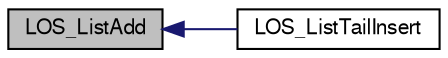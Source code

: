 digraph G
{
  bgcolor="transparent";
  edge [fontname="FreeSans",fontsize="10",labelfontname="FreeSans",labelfontsize="10"];
  node [fontname="FreeSans",fontsize="10",shape=record];
  rankdir=LR;
  Node1 [label="LOS_ListAdd",height=0.2,width=0.4,color="black", fillcolor="grey75", style="filled" fontcolor="black"];
  Node1 -> Node2 [dir=back,color="midnightblue",fontsize="10",style="solid",fontname="FreeSans"];
  Node2 [label="LOS_ListTailInsert",height=0.2,width=0.4,color="black",URL="$a00062_gbd2a7cc90b0b7875a457a89c2763ee94.html#gbd2a7cc90b0b7875a457a89c2763ee94",tooltip="Insert a node to the tail of a doubly linked list."];
}
